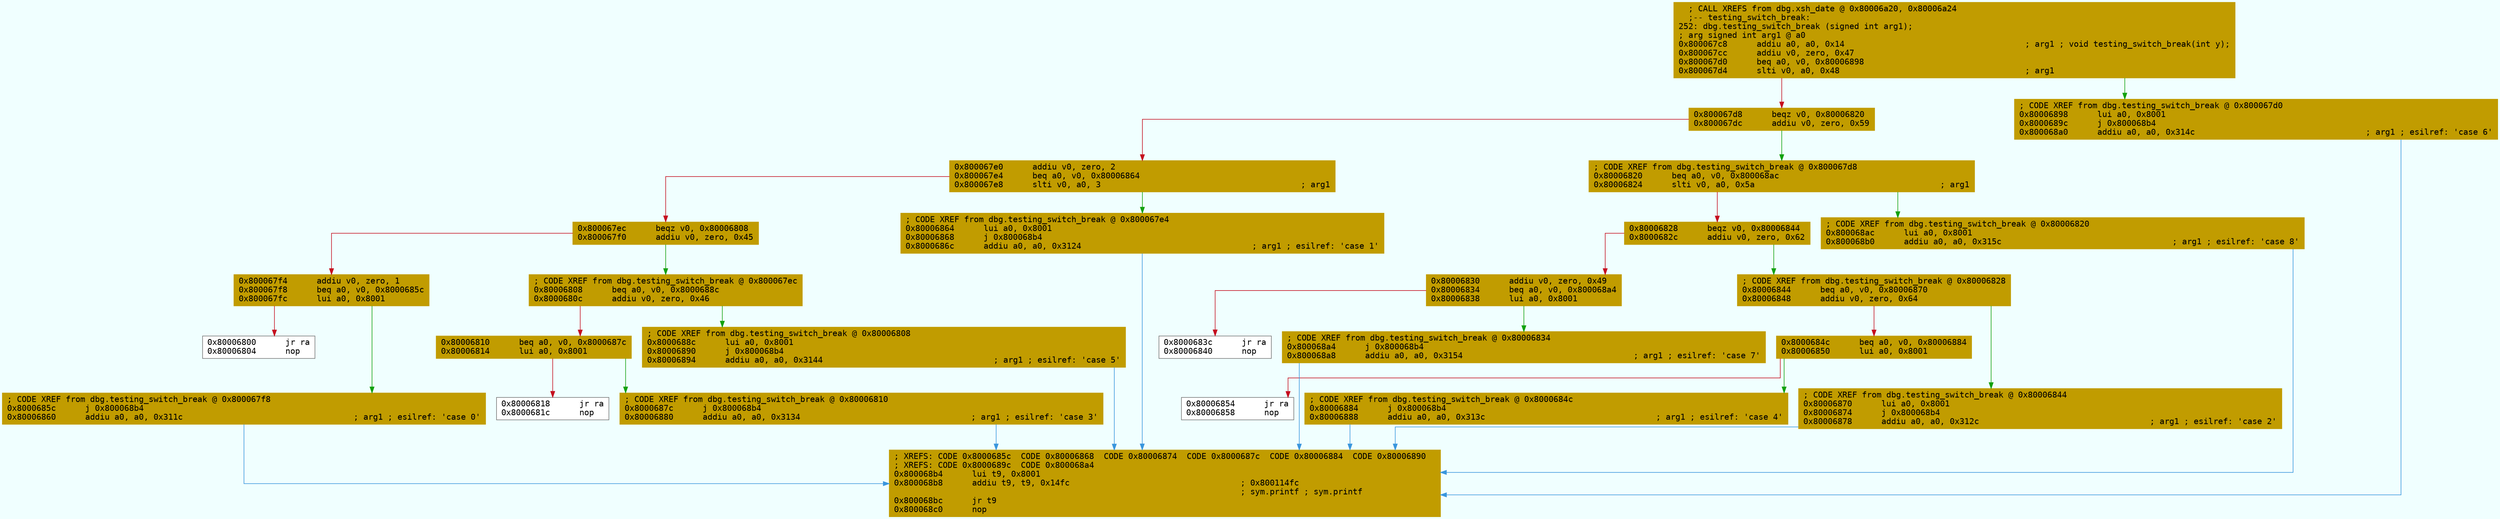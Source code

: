 digraph code {
	graph [bgcolor=azure fontsize=8 fontname="Courier" splines="ortho"];
	node [fillcolor=gray style=filled shape=box];
	edge [arrowhead="normal"];
	"0x800067c8" [URL="dbg.testing_switch_break/0x800067c8", fillcolor="#c19c00",color="#c19c00", fontname="Courier",label="  ; CALL XREFS from dbg.xsh_date @ 0x80006a20, 0x80006a24\l  ;-- testing_switch_break:\l252: dbg.testing_switch_break (signed int arg1);\l; arg signed int arg1 @ a0\l0x800067c8      addiu a0, a0, 0x14                                     ; arg1 ; void testing_switch_break(int y);\l0x800067cc      addiu v0, zero, 0x47\l0x800067d0      beq a0, v0, 0x80006898\l0x800067d4      slti v0, a0, 0x48                                      ; arg1\l"]
	"0x800067d8" [URL="dbg.testing_switch_break/0x800067d8", fillcolor="#c19c00",color="#c19c00", fontname="Courier",label="0x800067d8      beqz v0, 0x80006820\l0x800067dc      addiu v0, zero, 0x59\l"]
	"0x800067e0" [URL="dbg.testing_switch_break/0x800067e0", fillcolor="#c19c00",color="#c19c00", fontname="Courier",label="0x800067e0      addiu v0, zero, 2\l0x800067e4      beq a0, v0, 0x80006864\l0x800067e8      slti v0, a0, 3                                         ; arg1\l"]
	"0x800067ec" [URL="dbg.testing_switch_break/0x800067ec", fillcolor="#c19c00",color="#c19c00", fontname="Courier",label="0x800067ec      beqz v0, 0x80006808\l0x800067f0      addiu v0, zero, 0x45\l"]
	"0x800067f4" [URL="dbg.testing_switch_break/0x800067f4", fillcolor="#c19c00",color="#c19c00", fontname="Courier",label="0x800067f4      addiu v0, zero, 1\l0x800067f8      beq a0, v0, 0x8000685c\l0x800067fc      lui a0, 0x8001\l"]
	"0x80006800" [URL="dbg.testing_switch_break/0x80006800", fillcolor="white",color="#767676", fontname="Courier",label="0x80006800      jr ra\l0x80006804      nop\l"]
	"0x80006808" [URL="dbg.testing_switch_break/0x80006808", fillcolor="#c19c00",color="#c19c00", fontname="Courier",label="; CODE XREF from dbg.testing_switch_break @ 0x800067ec\l0x80006808      beq a0, v0, 0x8000688c\l0x8000680c      addiu v0, zero, 0x46\l"]
	"0x80006810" [URL="dbg.testing_switch_break/0x80006810", fillcolor="#c19c00",color="#c19c00", fontname="Courier",label="0x80006810      beq a0, v0, 0x8000687c\l0x80006814      lui a0, 0x8001\l"]
	"0x80006818" [URL="dbg.testing_switch_break/0x80006818", fillcolor="white",color="#767676", fontname="Courier",label="0x80006818      jr ra\l0x8000681c      nop\l"]
	"0x80006820" [URL="dbg.testing_switch_break/0x80006820", fillcolor="#c19c00",color="#c19c00", fontname="Courier",label="; CODE XREF from dbg.testing_switch_break @ 0x800067d8\l0x80006820      beq a0, v0, 0x800068ac\l0x80006824      slti v0, a0, 0x5a                                      ; arg1\l"]
	"0x80006828" [URL="dbg.testing_switch_break/0x80006828", fillcolor="#c19c00",color="#c19c00", fontname="Courier",label="0x80006828      beqz v0, 0x80006844\l0x8000682c      addiu v0, zero, 0x62\l"]
	"0x80006830" [URL="dbg.testing_switch_break/0x80006830", fillcolor="#c19c00",color="#c19c00", fontname="Courier",label="0x80006830      addiu v0, zero, 0x49\l0x80006834      beq a0, v0, 0x800068a4\l0x80006838      lui a0, 0x8001\l"]
	"0x8000683c" [URL="dbg.testing_switch_break/0x8000683c", fillcolor="white",color="#767676", fontname="Courier",label="0x8000683c      jr ra\l0x80006840      nop\l"]
	"0x80006844" [URL="dbg.testing_switch_break/0x80006844", fillcolor="#c19c00",color="#c19c00", fontname="Courier",label="; CODE XREF from dbg.testing_switch_break @ 0x80006828\l0x80006844      beq a0, v0, 0x80006870\l0x80006848      addiu v0, zero, 0x64\l"]
	"0x8000684c" [URL="dbg.testing_switch_break/0x8000684c", fillcolor="#c19c00",color="#c19c00", fontname="Courier",label="0x8000684c      beq a0, v0, 0x80006884\l0x80006850      lui a0, 0x8001\l"]
	"0x80006854" [URL="dbg.testing_switch_break/0x80006854", fillcolor="white",color="#767676", fontname="Courier",label="0x80006854      jr ra\l0x80006858      nop\l"]
	"0x8000685c" [URL="dbg.testing_switch_break/0x8000685c", fillcolor="#c19c00",color="#c19c00", fontname="Courier",label="; CODE XREF from dbg.testing_switch_break @ 0x800067f8\l0x8000685c      j 0x800068b4\l0x80006860      addiu a0, a0, 0x311c                                   ; arg1 ; esilref: 'case 0'\l"]
	"0x80006864" [URL="dbg.testing_switch_break/0x80006864", fillcolor="#c19c00",color="#c19c00", fontname="Courier",label="; CODE XREF from dbg.testing_switch_break @ 0x800067e4\l0x80006864      lui a0, 0x8001\l0x80006868      j 0x800068b4\l0x8000686c      addiu a0, a0, 0x3124                                   ; arg1 ; esilref: 'case 1'\l"]
	"0x80006870" [URL="dbg.testing_switch_break/0x80006870", fillcolor="#c19c00",color="#c19c00", fontname="Courier",label="; CODE XREF from dbg.testing_switch_break @ 0x80006844\l0x80006870      lui a0, 0x8001\l0x80006874      j 0x800068b4\l0x80006878      addiu a0, a0, 0x312c                                   ; arg1 ; esilref: 'case 2'\l"]
	"0x8000687c" [URL="dbg.testing_switch_break/0x8000687c", fillcolor="#c19c00",color="#c19c00", fontname="Courier",label="; CODE XREF from dbg.testing_switch_break @ 0x80006810\l0x8000687c      j 0x800068b4\l0x80006880      addiu a0, a0, 0x3134                                   ; arg1 ; esilref: 'case 3'\l"]
	"0x80006884" [URL="dbg.testing_switch_break/0x80006884", fillcolor="#c19c00",color="#c19c00", fontname="Courier",label="; CODE XREF from dbg.testing_switch_break @ 0x8000684c\l0x80006884      j 0x800068b4\l0x80006888      addiu a0, a0, 0x313c                                   ; arg1 ; esilref: 'case 4'\l"]
	"0x8000688c" [URL="dbg.testing_switch_break/0x8000688c", fillcolor="#c19c00",color="#c19c00", fontname="Courier",label="; CODE XREF from dbg.testing_switch_break @ 0x80006808\l0x8000688c      lui a0, 0x8001\l0x80006890      j 0x800068b4\l0x80006894      addiu a0, a0, 0x3144                                   ; arg1 ; esilref: 'case 5'\l"]
	"0x80006898" [URL="dbg.testing_switch_break/0x80006898", fillcolor="#c19c00",color="#c19c00", fontname="Courier",label="; CODE XREF from dbg.testing_switch_break @ 0x800067d0\l0x80006898      lui a0, 0x8001\l0x8000689c      j 0x800068b4\l0x800068a0      addiu a0, a0, 0x314c                                   ; arg1 ; esilref: 'case 6'\l"]
	"0x800068a4" [URL="dbg.testing_switch_break/0x800068a4", fillcolor="#c19c00",color="#c19c00", fontname="Courier",label="; CODE XREF from dbg.testing_switch_break @ 0x80006834\l0x800068a4      j 0x800068b4\l0x800068a8      addiu a0, a0, 0x3154                                   ; arg1 ; esilref: 'case 7'\l"]
	"0x800068ac" [URL="dbg.testing_switch_break/0x800068ac", fillcolor="#c19c00",color="#c19c00", fontname="Courier",label="; CODE XREF from dbg.testing_switch_break @ 0x80006820\l0x800068ac      lui a0, 0x8001\l0x800068b0      addiu a0, a0, 0x315c                                   ; arg1 ; esilref: 'case 8'\l"]
	"0x800068b4" [URL="dbg.testing_switch_break/0x800068b4", fillcolor="#c19c00",color="#c19c00", fontname="Courier",label="; XREFS: CODE 0x8000685c  CODE 0x80006868  CODE 0x80006874  CODE 0x8000687c  CODE 0x80006884  CODE 0x80006890  \l; XREFS: CODE 0x8000689c  CODE 0x800068a4  \l0x800068b4      lui t9, 0x8001\l0x800068b8      addiu t9, t9, 0x14fc                                   ; 0x800114fc\l                                                                       ; sym.printf ; sym.printf\l0x800068bc      jr t9\l0x800068c0      nop\l"]
        "0x800067c8" -> "0x80006898" [color="#13a10e"];
        "0x800067c8" -> "0x800067d8" [color="#c50f1f"];
        "0x800067d8" -> "0x80006820" [color="#13a10e"];
        "0x800067d8" -> "0x800067e0" [color="#c50f1f"];
        "0x800067e0" -> "0x80006864" [color="#13a10e"];
        "0x800067e0" -> "0x800067ec" [color="#c50f1f"];
        "0x800067ec" -> "0x80006808" [color="#13a10e"];
        "0x800067ec" -> "0x800067f4" [color="#c50f1f"];
        "0x800067f4" -> "0x8000685c" [color="#13a10e"];
        "0x800067f4" -> "0x80006800" [color="#c50f1f"];
        "0x80006808" -> "0x8000688c" [color="#13a10e"];
        "0x80006808" -> "0x80006810" [color="#c50f1f"];
        "0x80006810" -> "0x8000687c" [color="#13a10e"];
        "0x80006810" -> "0x80006818" [color="#c50f1f"];
        "0x80006820" -> "0x800068ac" [color="#13a10e"];
        "0x80006820" -> "0x80006828" [color="#c50f1f"];
        "0x80006828" -> "0x80006844" [color="#13a10e"];
        "0x80006828" -> "0x80006830" [color="#c50f1f"];
        "0x80006830" -> "0x800068a4" [color="#13a10e"];
        "0x80006830" -> "0x8000683c" [color="#c50f1f"];
        "0x80006844" -> "0x80006870" [color="#13a10e"];
        "0x80006844" -> "0x8000684c" [color="#c50f1f"];
        "0x8000684c" -> "0x80006884" [color="#13a10e"];
        "0x8000684c" -> "0x80006854" [color="#c50f1f"];
        "0x8000685c" -> "0x800068b4" [color="#3a96dd"];
        "0x80006864" -> "0x800068b4" [color="#3a96dd"];
        "0x80006870" -> "0x800068b4" [color="#3a96dd"];
        "0x8000687c" -> "0x800068b4" [color="#3a96dd"];
        "0x80006884" -> "0x800068b4" [color="#3a96dd"];
        "0x8000688c" -> "0x800068b4" [color="#3a96dd"];
        "0x80006898" -> "0x800068b4" [color="#3a96dd"];
        "0x800068a4" -> "0x800068b4" [color="#3a96dd"];
        "0x800068ac" -> "0x800068b4" [color="#3a96dd"];
}
